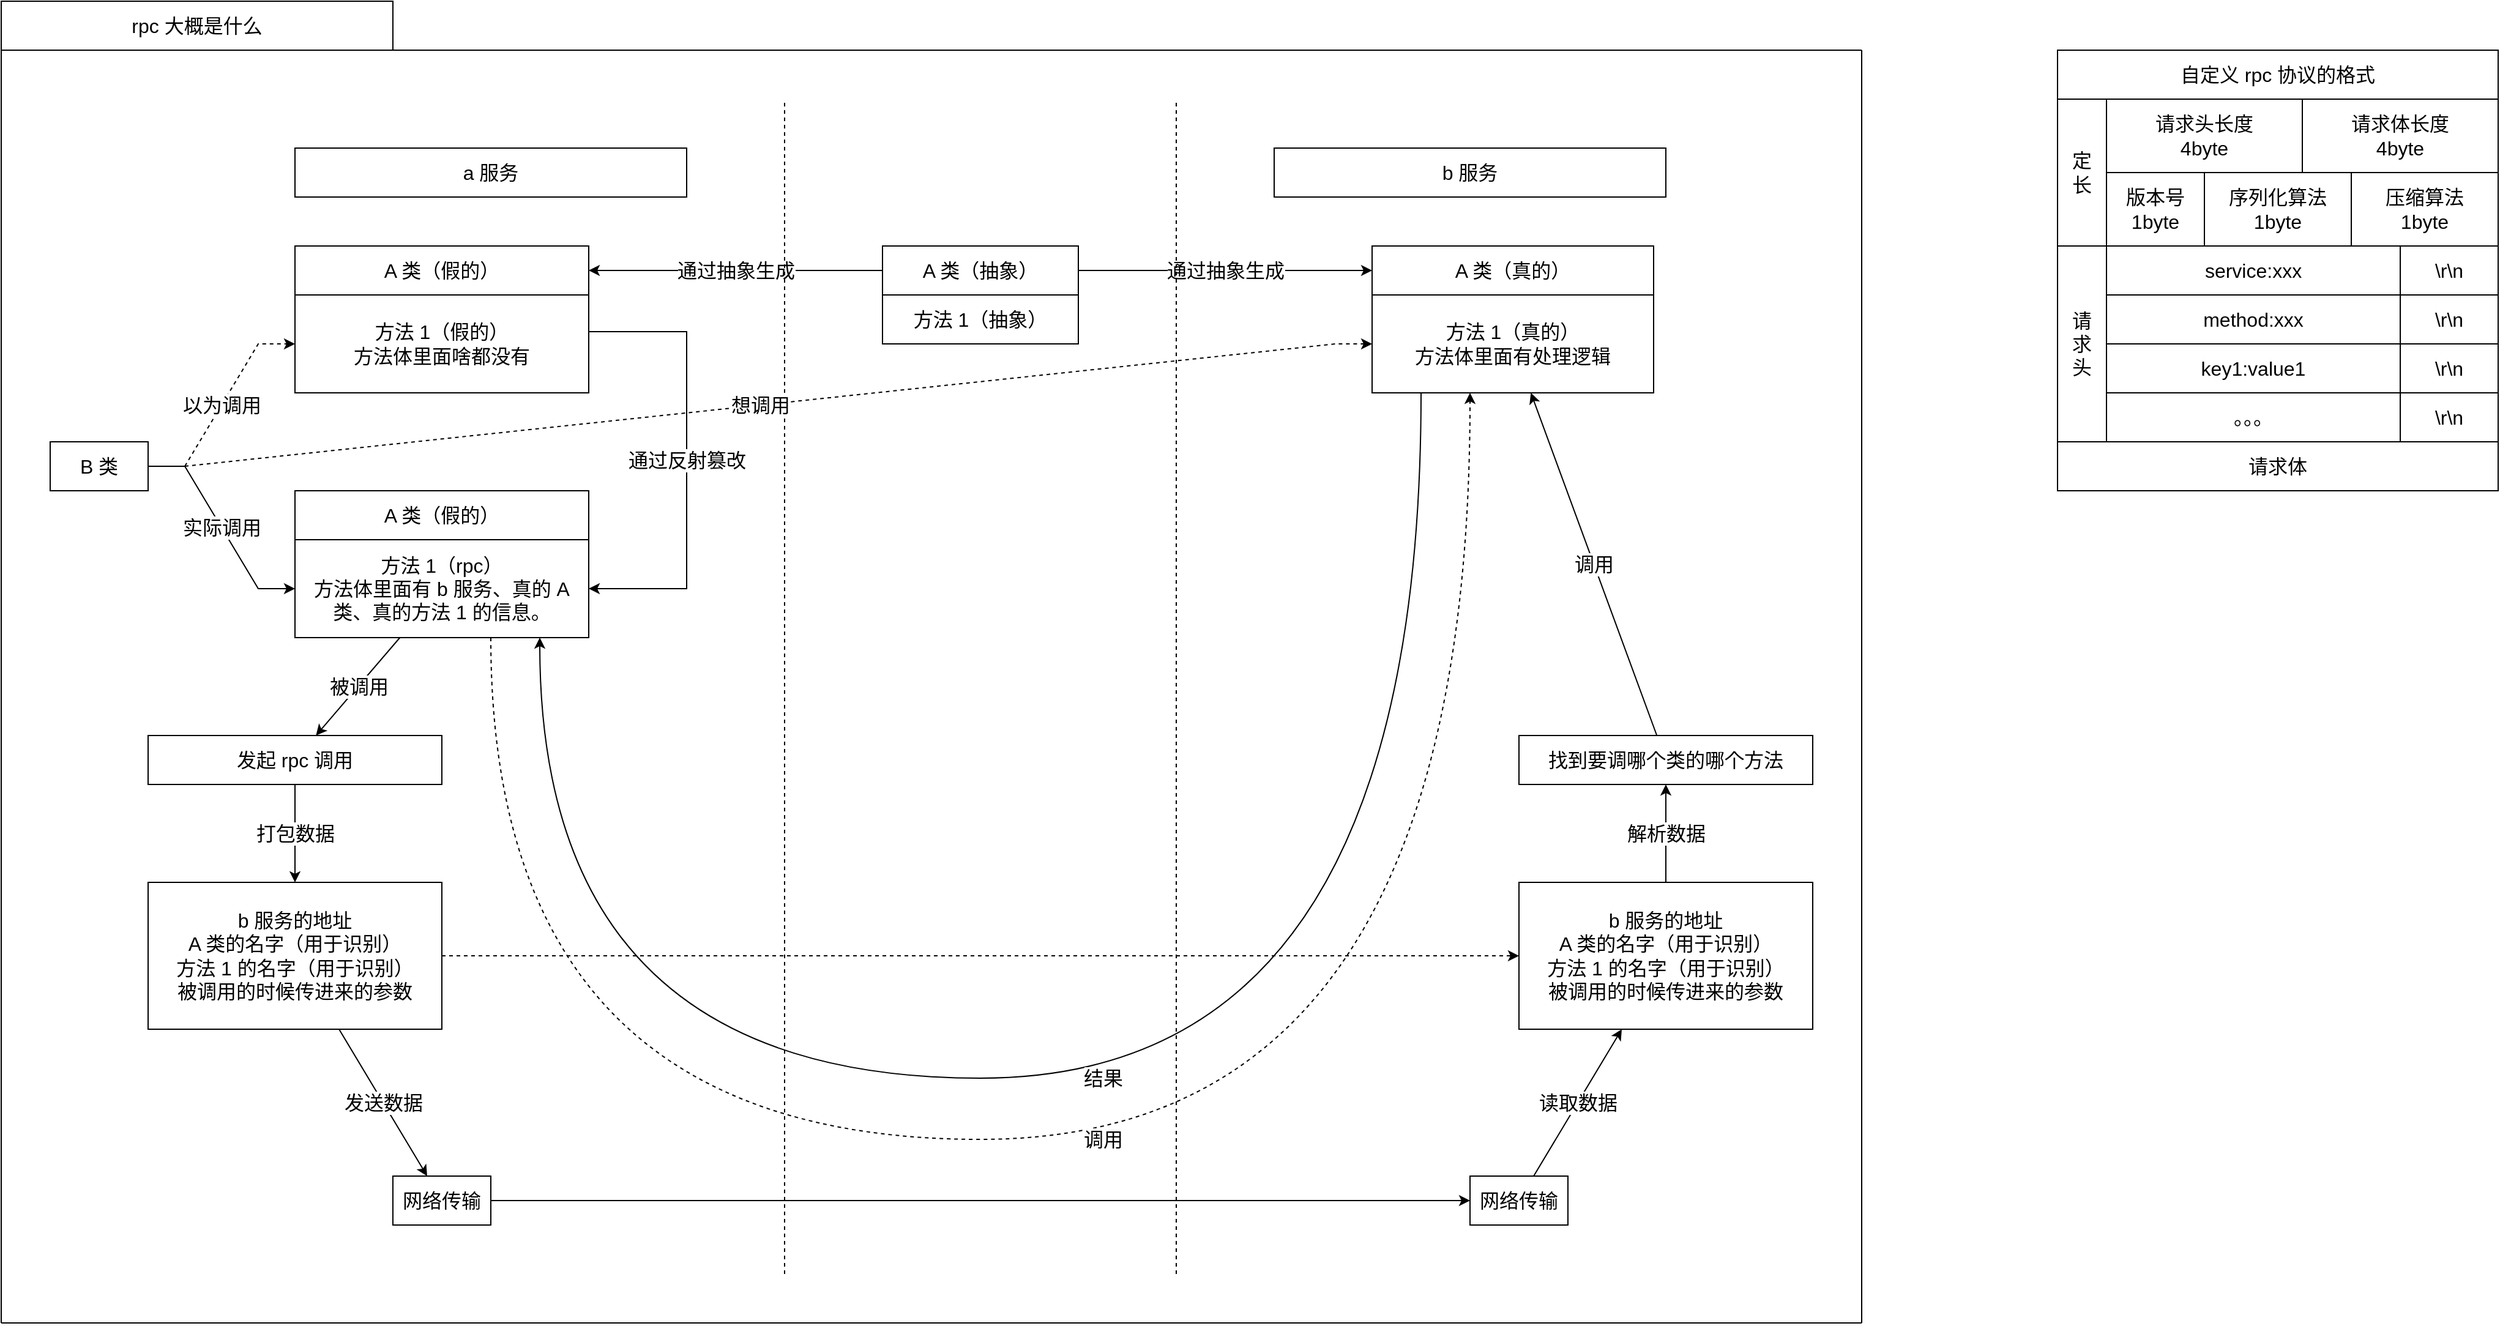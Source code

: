 <mxfile version="17.4.2" type="device"><diagram id="DKaAtqWwF8D0IfwDHWfa" name="第 1 页"><mxGraphModel dx="1408" dy="843" grid="1" gridSize="10" guides="0" tooltips="1" connect="1" arrows="0" fold="1" page="1" pageScale="1" pageWidth="827" pageHeight="1169" math="0" shadow="0"><root><mxCell id="0"/><mxCell id="1" parent="0"/><mxCell id="40Aud15wTO1VrpltIRkA-1" value="B 类" style="rounded=0;whiteSpace=wrap;html=1;fillColor=none;fontSize=16;" parent="1" vertex="1"><mxGeometry x="80" y="400" width="80" height="40" as="geometry"/></mxCell><mxCell id="40Aud15wTO1VrpltIRkA-2" value="b 服务" style="rounded=0;whiteSpace=wrap;html=1;fillColor=none;fontSize=16;" parent="1" vertex="1"><mxGeometry x="1080" y="160" width="320" height="40" as="geometry"/></mxCell><mxCell id="40Aud15wTO1VrpltIRkA-3" value="A 类（假的）" style="rounded=0;whiteSpace=wrap;html=1;fillColor=none;fontSize=16;" parent="1" vertex="1"><mxGeometry x="280" y="240" width="240" height="40" as="geometry"/></mxCell><mxCell id="40Aud15wTO1VrpltIRkA-4" value="方法 1（假的）&lt;br&gt;方法体里面啥都没有" style="rounded=0;whiteSpace=wrap;html=1;fillColor=none;fontSize=16;" parent="1" vertex="1"><mxGeometry x="280" y="280" width="240" height="80" as="geometry"/></mxCell><mxCell id="40Aud15wTO1VrpltIRkA-7" value="a 服务" style="rounded=0;whiteSpace=wrap;html=1;fillColor=none;fontSize=16;" parent="1" vertex="1"><mxGeometry x="280" y="160" width="320" height="40" as="geometry"/></mxCell><mxCell id="40Aud15wTO1VrpltIRkA-8" value="A 类（真的）" style="rounded=0;whiteSpace=wrap;html=1;fillColor=none;fontSize=16;" parent="1" vertex="1"><mxGeometry x="1160" y="240" width="230" height="40" as="geometry"/></mxCell><mxCell id="40Aud15wTO1VrpltIRkA-9" value="方法 1（真的）&lt;br&gt;方法体里面有处理逻辑" style="rounded=0;whiteSpace=wrap;html=1;fillColor=none;fontSize=16;" parent="1" vertex="1"><mxGeometry x="1160" y="280" width="230" height="80" as="geometry"/></mxCell><mxCell id="40Aud15wTO1VrpltIRkA-19" style="rounded=0;orthogonalLoop=1;jettySize=auto;html=1;fontSize=16;" parent="1" source="40Aud15wTO1VrpltIRkA-17" target="40Aud15wTO1VrpltIRkA-3" edge="1"><mxGeometry relative="1" as="geometry"><mxPoint x="640" y="260" as="targetPoint"/></mxGeometry></mxCell><mxCell id="40Aud15wTO1VrpltIRkA-20" value="通过抽象生成" style="edgeLabel;html=1;align=center;verticalAlign=middle;resizable=0;points=[];fontSize=16;" parent="40Aud15wTO1VrpltIRkA-19" vertex="1" connectable="0"><mxGeometry relative="1" as="geometry"><mxPoint as="offset"/></mxGeometry></mxCell><mxCell id="40Aud15wTO1VrpltIRkA-17" value="A 类（抽象）" style="rounded=0;whiteSpace=wrap;html=1;fillColor=none;fontSize=16;" parent="1" vertex="1"><mxGeometry x="760" y="240" width="160" height="40" as="geometry"/></mxCell><mxCell id="40Aud15wTO1VrpltIRkA-18" value="方法 1（抽象）" style="rounded=0;whiteSpace=wrap;html=1;fillColor=none;fontSize=16;" parent="1" vertex="1"><mxGeometry x="760" y="280" width="160" height="40" as="geometry"/></mxCell><mxCell id="40Aud15wTO1VrpltIRkA-21" style="rounded=0;orthogonalLoop=1;jettySize=auto;html=1;fontSize=16;" parent="1" source="40Aud15wTO1VrpltIRkA-17" target="40Aud15wTO1VrpltIRkA-8" edge="1"><mxGeometry relative="1" as="geometry"><mxPoint x="570" y="270" as="targetPoint"/><mxPoint x="730" y="270" as="sourcePoint"/></mxGeometry></mxCell><mxCell id="40Aud15wTO1VrpltIRkA-22" value="通过抽象生成" style="edgeLabel;html=1;align=center;verticalAlign=middle;resizable=0;points=[];fontSize=16;" parent="40Aud15wTO1VrpltIRkA-21" vertex="1" connectable="0"><mxGeometry relative="1" as="geometry"><mxPoint as="offset"/></mxGeometry></mxCell><mxCell id="40Aud15wTO1VrpltIRkA-23" value="A 类（假的）" style="rounded=0;whiteSpace=wrap;html=1;fillColor=none;fontSize=16;" parent="1" vertex="1"><mxGeometry x="280" y="440" width="240" height="40" as="geometry"/></mxCell><mxCell id="40Aud15wTO1VrpltIRkA-24" value="方法 1（rpc）&lt;br&gt;方法体里面有 b 服务、真的 A 类、真的方法 1 的信息。" style="rounded=0;whiteSpace=wrap;html=1;fillColor=none;fontSize=16;" parent="1" vertex="1"><mxGeometry x="280" y="480" width="240" height="80" as="geometry"/></mxCell><mxCell id="40Aud15wTO1VrpltIRkA-25" style="rounded=0;orthogonalLoop=1;jettySize=auto;html=1;fontSize=16;edgeStyle=orthogonalEdgeStyle;" parent="1" source="40Aud15wTO1VrpltIRkA-4" target="40Aud15wTO1VrpltIRkA-24" edge="1"><mxGeometry relative="1" as="geometry"><mxPoint x="580" y="420" as="targetPoint"/><mxPoint x="650" y="330" as="sourcePoint"/><Array as="points"><mxPoint x="600" y="310"/><mxPoint x="600" y="520"/></Array></mxGeometry></mxCell><mxCell id="40Aud15wTO1VrpltIRkA-26" value="通过反射篡改" style="edgeLabel;html=1;align=center;verticalAlign=middle;resizable=0;points=[];fontSize=16;" parent="40Aud15wTO1VrpltIRkA-25" vertex="1" connectable="0"><mxGeometry relative="1" as="geometry"><mxPoint as="offset"/></mxGeometry></mxCell><mxCell id="40Aud15wTO1VrpltIRkA-27" style="rounded=0;orthogonalLoop=1;jettySize=auto;html=1;fontSize=16;dashed=1;edgeStyle=entityRelationEdgeStyle;" parent="1" source="40Aud15wTO1VrpltIRkA-1" target="40Aud15wTO1VrpltIRkA-4" edge="1"><mxGeometry relative="1" as="geometry"><mxPoint x="570" y="270" as="targetPoint"/><mxPoint x="750" y="270" as="sourcePoint"/></mxGeometry></mxCell><mxCell id="40Aud15wTO1VrpltIRkA-28" value="以为调用" style="edgeLabel;html=1;align=center;verticalAlign=middle;resizable=0;points=[];fontSize=16;" parent="40Aud15wTO1VrpltIRkA-27" vertex="1" connectable="0"><mxGeometry relative="1" as="geometry"><mxPoint as="offset"/></mxGeometry></mxCell><mxCell id="40Aud15wTO1VrpltIRkA-29" style="rounded=0;orthogonalLoop=1;jettySize=auto;html=1;fontSize=16;edgeStyle=entityRelationEdgeStyle;" parent="1" source="40Aud15wTO1VrpltIRkA-1" target="40Aud15wTO1VrpltIRkA-24" edge="1"><mxGeometry relative="1" as="geometry"><mxPoint x="431.818" y="330" as="targetPoint"/><mxPoint x="228.182" y="400" as="sourcePoint"/></mxGeometry></mxCell><mxCell id="40Aud15wTO1VrpltIRkA-30" value="实际调用" style="edgeLabel;html=1;align=center;verticalAlign=middle;resizable=0;points=[];fontSize=16;" parent="40Aud15wTO1VrpltIRkA-29" vertex="1" connectable="0"><mxGeometry relative="1" as="geometry"><mxPoint as="offset"/></mxGeometry></mxCell><mxCell id="40Aud15wTO1VrpltIRkA-31" value="发起 rpc 调用" style="rounded=0;whiteSpace=wrap;html=1;fontSize=16;fillColor=none;" parent="1" vertex="1"><mxGeometry x="160" y="640" width="240" height="40" as="geometry"/></mxCell><mxCell id="40Aud15wTO1VrpltIRkA-32" style="rounded=0;orthogonalLoop=1;jettySize=auto;html=1;fontSize=16;" parent="1" source="40Aud15wTO1VrpltIRkA-24" target="40Aud15wTO1VrpltIRkA-31" edge="1"><mxGeometry relative="1" as="geometry"><mxPoint x="570" y="270" as="targetPoint"/><mxPoint x="750" y="270" as="sourcePoint"/></mxGeometry></mxCell><mxCell id="40Aud15wTO1VrpltIRkA-33" value="被调用" style="edgeLabel;html=1;align=center;verticalAlign=middle;resizable=0;points=[];fontSize=16;" parent="40Aud15wTO1VrpltIRkA-32" vertex="1" connectable="0"><mxGeometry relative="1" as="geometry"><mxPoint as="offset"/></mxGeometry></mxCell><mxCell id="40Aud15wTO1VrpltIRkA-34" value="" style="endArrow=none;dashed=1;html=1;rounded=0;fontSize=16;" parent="1" edge="1"><mxGeometry width="50" height="50" relative="1" as="geometry"><mxPoint x="680" y="1080" as="sourcePoint"/><mxPoint x="680" y="120" as="targetPoint"/></mxGeometry></mxCell><mxCell id="40Aud15wTO1VrpltIRkA-35" value="" style="endArrow=none;dashed=1;html=1;rounded=0;fontSize=16;" parent="1" edge="1"><mxGeometry width="50" height="50" relative="1" as="geometry"><mxPoint x="1000" y="1080" as="sourcePoint"/><mxPoint x="1000" y="120" as="targetPoint"/></mxGeometry></mxCell><mxCell id="40Aud15wTO1VrpltIRkA-36" value="b 服务的地址&lt;br&gt;A 类的名字（用于识别）&lt;br&gt;方法 1 的名字（用于识别）&lt;br&gt;被调用的时候传进来的参数" style="rounded=0;whiteSpace=wrap;html=1;fontSize=16;fillColor=none;" parent="1" vertex="1"><mxGeometry x="160" y="760" width="240" height="120" as="geometry"/></mxCell><mxCell id="40Aud15wTO1VrpltIRkA-37" style="rounded=0;orthogonalLoop=1;jettySize=auto;html=1;fontSize=16;dashed=1;edgeStyle=entityRelationEdgeStyle;" parent="1" source="40Aud15wTO1VrpltIRkA-1" target="40Aud15wTO1VrpltIRkA-9" edge="1"><mxGeometry relative="1" as="geometry"><mxPoint x="290" y="320" as="targetPoint"/><mxPoint x="170" y="390" as="sourcePoint"/></mxGeometry></mxCell><mxCell id="40Aud15wTO1VrpltIRkA-38" value="想调用" style="edgeLabel;html=1;align=center;verticalAlign=middle;resizable=0;points=[];fontSize=16;" parent="40Aud15wTO1VrpltIRkA-37" vertex="1" connectable="0"><mxGeometry relative="1" as="geometry"><mxPoint as="offset"/></mxGeometry></mxCell><mxCell id="40Aud15wTO1VrpltIRkA-39" style="rounded=0;orthogonalLoop=1;jettySize=auto;html=1;fontSize=16;" parent="1" source="40Aud15wTO1VrpltIRkA-31" target="40Aud15wTO1VrpltIRkA-36" edge="1"><mxGeometry relative="1" as="geometry"><mxPoint x="530" y="700" as="targetPoint"/><mxPoint x="530" y="620" as="sourcePoint"/></mxGeometry></mxCell><mxCell id="40Aud15wTO1VrpltIRkA-40" value="打包数据" style="edgeLabel;html=1;align=center;verticalAlign=middle;resizable=0;points=[];fontSize=16;" parent="40Aud15wTO1VrpltIRkA-39" vertex="1" connectable="0"><mxGeometry relative="1" as="geometry"><mxPoint as="offset"/></mxGeometry></mxCell><mxCell id="40Aud15wTO1VrpltIRkA-41" value="网络传输" style="rounded=0;whiteSpace=wrap;html=1;fontSize=16;fillColor=none;" parent="1" vertex="1"><mxGeometry x="360" y="1000" width="80" height="40" as="geometry"/></mxCell><mxCell id="40Aud15wTO1VrpltIRkA-42" style="rounded=0;orthogonalLoop=1;jettySize=auto;html=1;fontSize=16;" parent="1" source="40Aud15wTO1VrpltIRkA-36" target="40Aud15wTO1VrpltIRkA-41" edge="1"><mxGeometry relative="1" as="geometry"><mxPoint x="410" y="730" as="targetPoint"/><mxPoint x="660" y="770" as="sourcePoint"/></mxGeometry></mxCell><mxCell id="40Aud15wTO1VrpltIRkA-43" value="发送数据" style="edgeLabel;html=1;align=center;verticalAlign=middle;resizable=0;points=[];fontSize=16;" parent="40Aud15wTO1VrpltIRkA-42" vertex="1" connectable="0"><mxGeometry relative="1" as="geometry"><mxPoint as="offset"/></mxGeometry></mxCell><mxCell id="40Aud15wTO1VrpltIRkA-44" value="网络传输" style="rounded=0;whiteSpace=wrap;html=1;fontSize=16;fillColor=none;" parent="1" vertex="1"><mxGeometry x="1240" y="1000" width="80" height="40" as="geometry"/></mxCell><mxCell id="40Aud15wTO1VrpltIRkA-45" style="rounded=0;orthogonalLoop=1;jettySize=auto;html=1;fontSize=16;" parent="1" source="40Aud15wTO1VrpltIRkA-41" target="40Aud15wTO1VrpltIRkA-44" edge="1"><mxGeometry relative="1" as="geometry"><mxPoint x="393.75" y="970" as="targetPoint"/><mxPoint x="328.75" y="890" as="sourcePoint"/></mxGeometry></mxCell><mxCell id="40Aud15wTO1VrpltIRkA-47" value="b 服务的地址&lt;br&gt;A 类的名字（用于识别）&lt;br&gt;方法 1 的名字（用于识别）&lt;br&gt;被调用的时候传进来的参数" style="rounded=0;whiteSpace=wrap;html=1;fontSize=16;fillColor=none;" parent="1" vertex="1"><mxGeometry x="1280" y="760" width="240" height="120" as="geometry"/></mxCell><mxCell id="40Aud15wTO1VrpltIRkA-48" style="rounded=0;orthogonalLoop=1;jettySize=auto;html=1;fontSize=16;" parent="1" source="40Aud15wTO1VrpltIRkA-44" target="40Aud15wTO1VrpltIRkA-47" edge="1"><mxGeometry relative="1" as="geometry"><mxPoint x="473.75" y="970" as="targetPoint"/><mxPoint x="408.75" y="890" as="sourcePoint"/></mxGeometry></mxCell><mxCell id="40Aud15wTO1VrpltIRkA-49" value="读取数据" style="edgeLabel;html=1;align=center;verticalAlign=middle;resizable=0;points=[];fontSize=16;" parent="40Aud15wTO1VrpltIRkA-48" vertex="1" connectable="0"><mxGeometry relative="1" as="geometry"><mxPoint as="offset"/></mxGeometry></mxCell><mxCell id="40Aud15wTO1VrpltIRkA-50" style="rounded=0;orthogonalLoop=1;jettySize=auto;html=1;fontSize=16;" parent="1" source="40Aud15wTO1VrpltIRkA-47" target="40Aud15wTO1VrpltIRkA-52" edge="1"><mxGeometry relative="1" as="geometry"><mxPoint x="1436" y="690" as="targetPoint"/><mxPoint x="1380" y="760" as="sourcePoint"/></mxGeometry></mxCell><mxCell id="40Aud15wTO1VrpltIRkA-51" value="解析数据" style="edgeLabel;html=1;align=center;verticalAlign=middle;resizable=0;points=[];fontSize=16;" parent="40Aud15wTO1VrpltIRkA-50" vertex="1" connectable="0"><mxGeometry relative="1" as="geometry"><mxPoint as="offset"/></mxGeometry></mxCell><mxCell id="40Aud15wTO1VrpltIRkA-52" value="找到要调哪个类的哪个方法" style="rounded=0;whiteSpace=wrap;html=1;fontSize=16;fillColor=none;" parent="1" vertex="1"><mxGeometry x="1280" y="640" width="240" height="40" as="geometry"/></mxCell><mxCell id="40Aud15wTO1VrpltIRkA-53" style="rounded=0;orthogonalLoop=1;jettySize=auto;html=1;fontSize=16;" parent="1" source="40Aud15wTO1VrpltIRkA-52" target="40Aud15wTO1VrpltIRkA-9" edge="1"><mxGeometry relative="1" as="geometry"><mxPoint x="1440" y="670" as="targetPoint"/><mxPoint x="1440" y="770" as="sourcePoint"/></mxGeometry></mxCell><mxCell id="40Aud15wTO1VrpltIRkA-54" value="调用" style="edgeLabel;html=1;align=center;verticalAlign=middle;resizable=0;points=[];fontSize=16;" parent="40Aud15wTO1VrpltIRkA-53" vertex="1" connectable="0"><mxGeometry relative="1" as="geometry"><mxPoint as="offset"/></mxGeometry></mxCell><mxCell id="40Aud15wTO1VrpltIRkA-56" style="rounded=0;orthogonalLoop=1;jettySize=auto;html=1;fontSize=16;edgeStyle=orthogonalEdgeStyle;curved=1;" parent="1" source="40Aud15wTO1VrpltIRkA-9" target="40Aud15wTO1VrpltIRkA-24" edge="1"><mxGeometry relative="1" as="geometry"><mxPoint x="889.997" y="660" as="targetPoint"/><mxPoint x="880" y="390" as="sourcePoint"/><Array as="points"><mxPoint x="1200" y="920"/><mxPoint x="480" y="920"/></Array></mxGeometry></mxCell><mxCell id="40Aud15wTO1VrpltIRkA-57" value="结果" style="edgeLabel;html=1;align=center;verticalAlign=middle;resizable=0;points=[];fontSize=16;" parent="40Aud15wTO1VrpltIRkA-56" vertex="1" connectable="0"><mxGeometry relative="1" as="geometry"><mxPoint as="offset"/></mxGeometry></mxCell><mxCell id="40Aud15wTO1VrpltIRkA-58" value="rpc 大概是什么" style="rounded=0;whiteSpace=wrap;html=1;fillColor=none;fontSize=16;" parent="1" vertex="1"><mxGeometry x="40" y="40" width="320" height="40" as="geometry"/></mxCell><mxCell id="40Aud15wTO1VrpltIRkA-59" value="" style="endArrow=none;html=1;rounded=0;fontSize=16;curved=1;" parent="1" edge="1"><mxGeometry width="50" height="50" relative="1" as="geometry"><mxPoint x="40" y="1120" as="sourcePoint"/><mxPoint x="40" y="80" as="targetPoint"/></mxGeometry></mxCell><mxCell id="40Aud15wTO1VrpltIRkA-60" value="" style="endArrow=none;html=1;rounded=0;fontSize=16;curved=1;" parent="1" edge="1"><mxGeometry width="50" height="50" relative="1" as="geometry"><mxPoint x="1560" y="80" as="sourcePoint"/><mxPoint x="40" y="80" as="targetPoint"/></mxGeometry></mxCell><mxCell id="40Aud15wTO1VrpltIRkA-61" value="" style="endArrow=none;html=1;rounded=0;fontSize=16;curved=1;" parent="1" edge="1"><mxGeometry width="50" height="50" relative="1" as="geometry"><mxPoint x="1560" y="1120" as="sourcePoint"/><mxPoint x="1560" y="80" as="targetPoint"/></mxGeometry></mxCell><mxCell id="40Aud15wTO1VrpltIRkA-62" value="" style="endArrow=none;html=1;rounded=0;fontSize=16;curved=1;" parent="1" edge="1"><mxGeometry width="50" height="50" relative="1" as="geometry"><mxPoint x="1560" y="1120" as="sourcePoint"/><mxPoint x="40" y="1120" as="targetPoint"/></mxGeometry></mxCell><mxCell id="40Aud15wTO1VrpltIRkA-63" style="rounded=0;orthogonalLoop=1;jettySize=auto;html=1;fontSize=16;dashed=1;" parent="1" source="40Aud15wTO1VrpltIRkA-36" target="40Aud15wTO1VrpltIRkA-47" edge="1"><mxGeometry relative="1" as="geometry"><mxPoint x="1250" y="1030" as="targetPoint"/><mxPoint x="450" y="1030" as="sourcePoint"/></mxGeometry></mxCell><mxCell id="40Aud15wTO1VrpltIRkA-65" style="rounded=0;orthogonalLoop=1;jettySize=auto;html=1;fontSize=16;edgeStyle=orthogonalEdgeStyle;curved=1;dashed=1;" parent="1" source="40Aud15wTO1VrpltIRkA-24" target="40Aud15wTO1VrpltIRkA-9" edge="1"><mxGeometry relative="1" as="geometry"><mxPoint x="490" y="570" as="targetPoint"/><mxPoint x="560" y="560" as="sourcePoint"/><Array as="points"><mxPoint x="440" y="970"/><mxPoint x="1240" y="970"/></Array></mxGeometry></mxCell><mxCell id="40Aud15wTO1VrpltIRkA-66" value="调用" style="edgeLabel;html=1;align=center;verticalAlign=middle;resizable=0;points=[];fontSize=16;" parent="40Aud15wTO1VrpltIRkA-65" vertex="1" connectable="0"><mxGeometry relative="1" as="geometry"><mxPoint as="offset"/></mxGeometry></mxCell><mxCell id="5B6fgf9fVSoRzflYMP2A-1" value="请求头长度&lt;br style=&quot;font-size: 16px;&quot;&gt;4byte" style="rounded=0;whiteSpace=wrap;html=1;fillColor=none;fontSize=16;" vertex="1" parent="1"><mxGeometry x="1760" y="120" width="160" height="60" as="geometry"/></mxCell><mxCell id="5B6fgf9fVSoRzflYMP2A-2" value="请求体长度&lt;br style=&quot;font-size: 16px;&quot;&gt;4byte" style="rounded=0;whiteSpace=wrap;html=1;fillColor=none;fontSize=16;" vertex="1" parent="1"><mxGeometry x="1920" y="120" width="160" height="60" as="geometry"/></mxCell><mxCell id="5B6fgf9fVSoRzflYMP2A-3" value="版本号&lt;br&gt;1byte" style="rounded=0;whiteSpace=wrap;html=1;fillColor=none;fontSize=16;" vertex="1" parent="1"><mxGeometry x="1760" y="180" width="80" height="60" as="geometry"/></mxCell><mxCell id="5B6fgf9fVSoRzflYMP2A-4" value="序列化算法&lt;br&gt;1byte" style="rounded=0;whiteSpace=wrap;html=1;fillColor=none;fontSize=16;" vertex="1" parent="1"><mxGeometry x="1840" y="180" width="120" height="60" as="geometry"/></mxCell><mxCell id="5B6fgf9fVSoRzflYMP2A-5" value="压缩算法&lt;br&gt;1byte" style="rounded=0;whiteSpace=wrap;html=1;fillColor=none;fontSize=16;" vertex="1" parent="1"><mxGeometry x="1960" y="180" width="120" height="60" as="geometry"/></mxCell><mxCell id="5B6fgf9fVSoRzflYMP2A-6" value="自定义 rpc 协议的格式" style="rounded=0;whiteSpace=wrap;html=1;fillColor=none;fontSize=16;" vertex="1" parent="1"><mxGeometry x="1720" y="80" width="360" height="40" as="geometry"/></mxCell><mxCell id="5B6fgf9fVSoRzflYMP2A-7" value="请&lt;br&gt;求&lt;br&gt;头" style="rounded=0;whiteSpace=wrap;html=1;fillColor=none;fontSize=16;" vertex="1" parent="1"><mxGeometry x="1720" y="240" width="40" height="160" as="geometry"/></mxCell><mxCell id="5B6fgf9fVSoRzflYMP2A-8" value="key1:value1" style="rounded=0;whiteSpace=wrap;html=1;fillColor=none;fontSize=16;" vertex="1" parent="1"><mxGeometry x="1760" y="320" width="240" height="40" as="geometry"/></mxCell><mxCell id="5B6fgf9fVSoRzflYMP2A-9" value="\r\n" style="rounded=0;whiteSpace=wrap;html=1;fillColor=none;fontSize=16;" vertex="1" parent="1"><mxGeometry x="2000" y="240" width="80" height="40" as="geometry"/></mxCell><mxCell id="5B6fgf9fVSoRzflYMP2A-10" value="service:xxx" style="rounded=0;whiteSpace=wrap;html=1;fillColor=none;fontSize=16;" vertex="1" parent="1"><mxGeometry x="1760" y="240" width="240" height="40" as="geometry"/></mxCell><mxCell id="5B6fgf9fVSoRzflYMP2A-11" value="method:xxx" style="rounded=0;whiteSpace=wrap;html=1;fillColor=none;fontSize=16;" vertex="1" parent="1"><mxGeometry x="1760" y="280" width="240" height="40" as="geometry"/></mxCell><mxCell id="5B6fgf9fVSoRzflYMP2A-12" value="定&lt;br&gt;长" style="rounded=0;whiteSpace=wrap;html=1;fillColor=none;fontSize=16;" vertex="1" parent="1"><mxGeometry x="1720" y="120" width="40" height="120" as="geometry"/></mxCell><mxCell id="5B6fgf9fVSoRzflYMP2A-13" value="请求体" style="rounded=0;whiteSpace=wrap;html=1;fillColor=none;fontSize=16;" vertex="1" parent="1"><mxGeometry x="1720" y="400" width="360" height="40" as="geometry"/></mxCell><mxCell id="5B6fgf9fVSoRzflYMP2A-14" value="。。。" style="rounded=0;whiteSpace=wrap;html=1;fillColor=none;fontSize=16;" vertex="1" parent="1"><mxGeometry x="1760" y="360" width="240" height="40" as="geometry"/></mxCell><mxCell id="5B6fgf9fVSoRzflYMP2A-15" value="\r\n" style="rounded=0;whiteSpace=wrap;html=1;fillColor=none;fontSize=16;" vertex="1" parent="1"><mxGeometry x="2000" y="280" width="80" height="40" as="geometry"/></mxCell><mxCell id="5B6fgf9fVSoRzflYMP2A-16" value="\r\n" style="rounded=0;whiteSpace=wrap;html=1;fillColor=none;fontSize=16;" vertex="1" parent="1"><mxGeometry x="2000" y="320" width="80" height="40" as="geometry"/></mxCell><mxCell id="5B6fgf9fVSoRzflYMP2A-17" value="\r\n" style="rounded=0;whiteSpace=wrap;html=1;fillColor=none;fontSize=16;" vertex="1" parent="1"><mxGeometry x="2000" y="360" width="80" height="40" as="geometry"/></mxCell></root></mxGraphModel></diagram></mxfile>